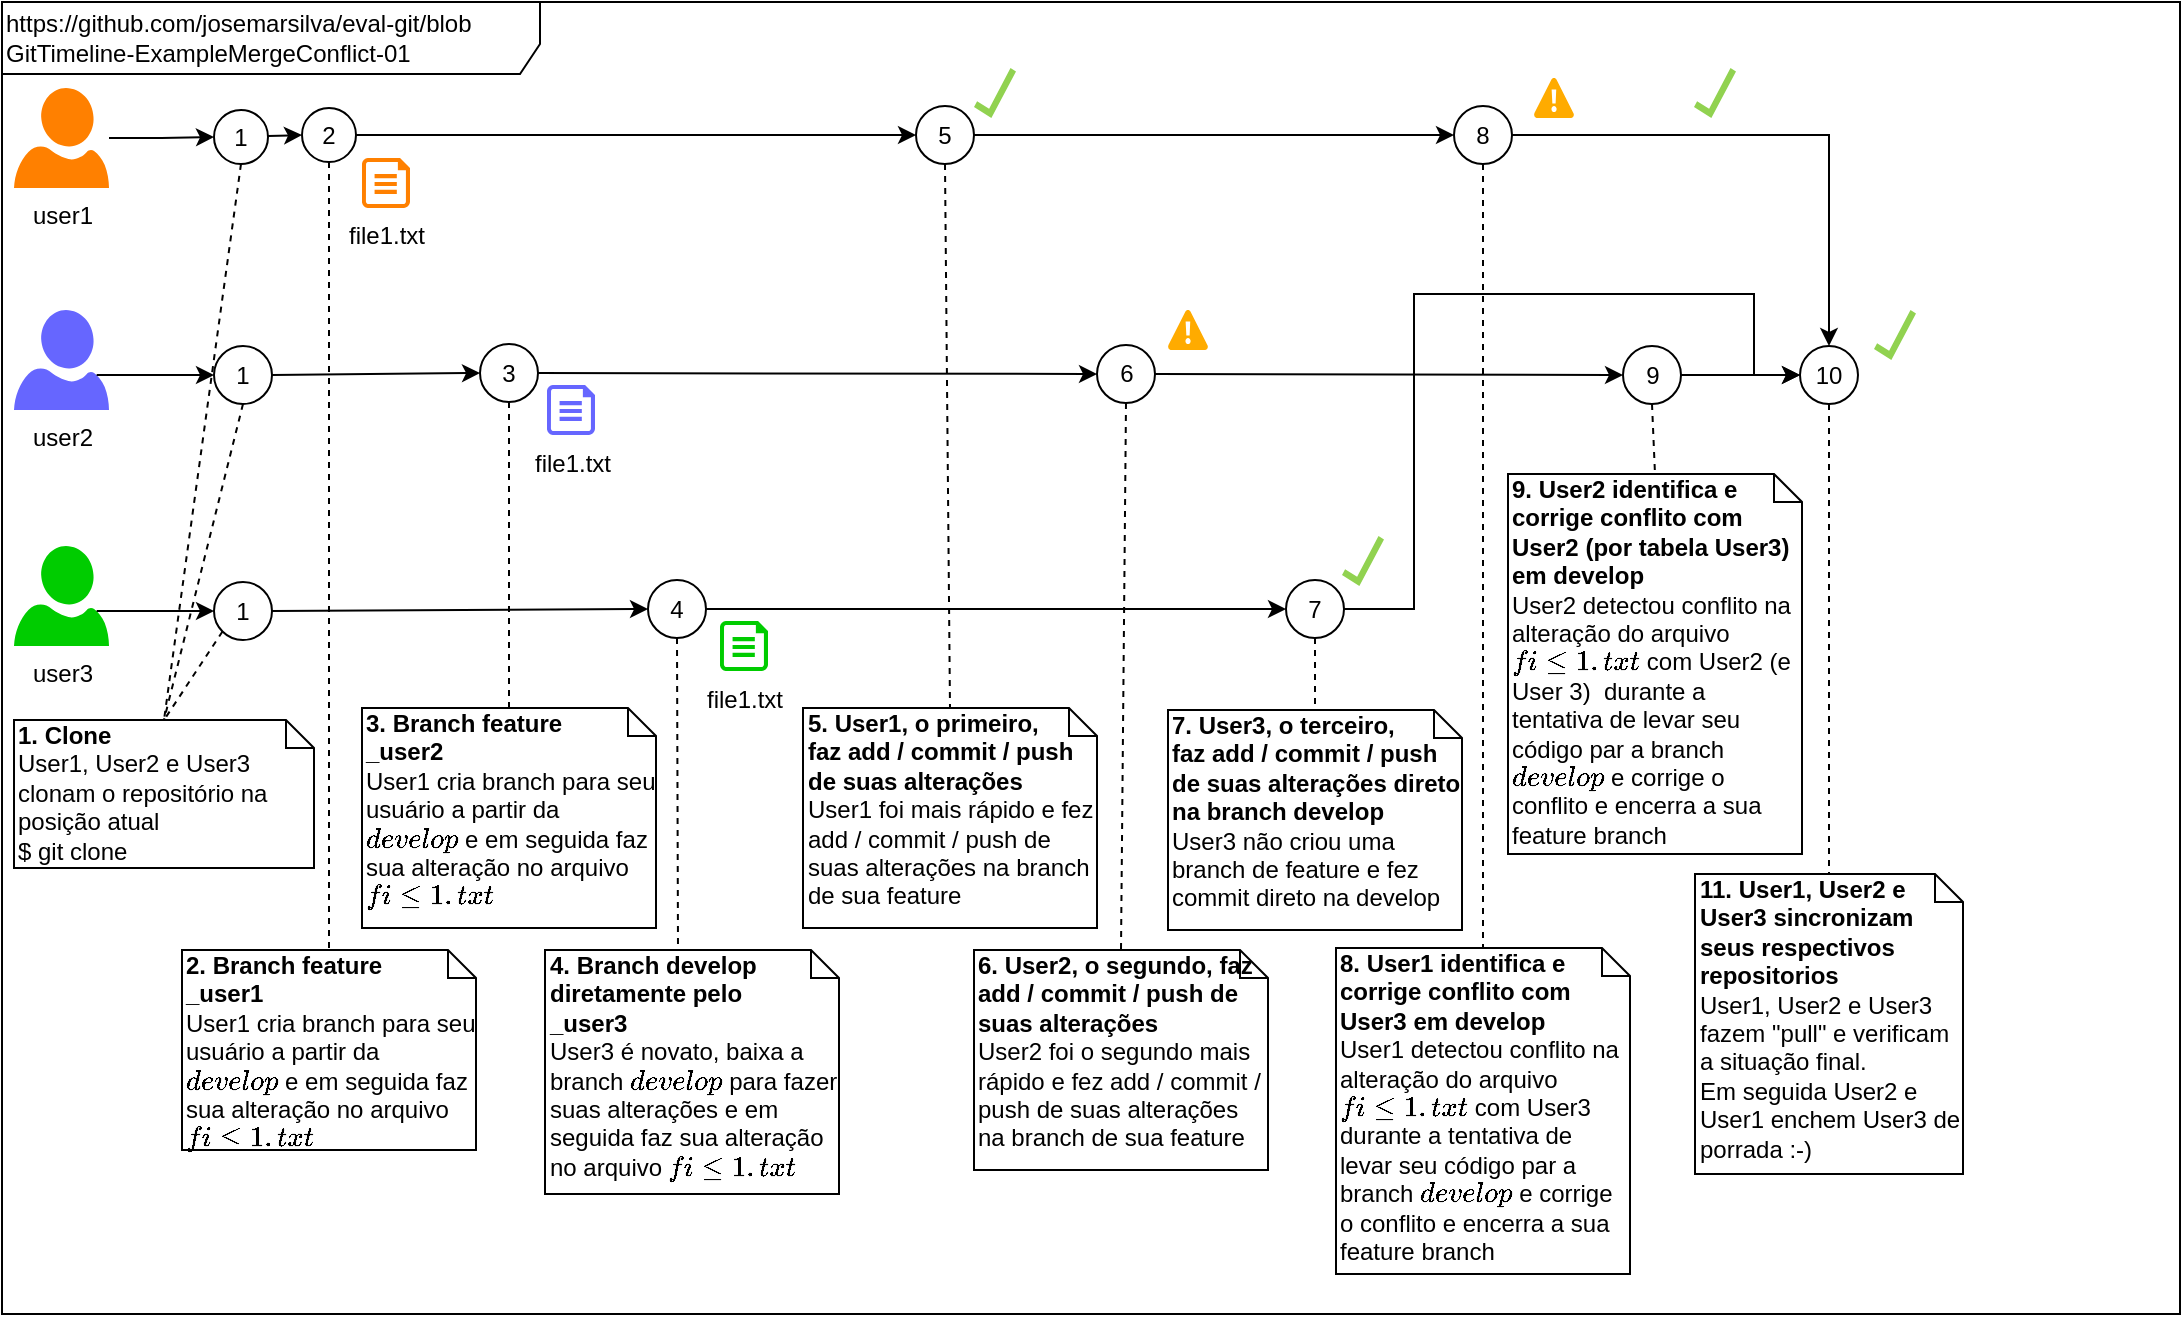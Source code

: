 <mxfile version="14.7.7" type="device"><diagram id="z0UKiYG1ZgoXR_Aw7uvI" name="Página-1"><mxGraphModel dx="868" dy="534" grid="1" gridSize="10" guides="1" tooltips="1" connect="1" arrows="1" fold="1" page="1" pageScale="1" pageWidth="827" pageHeight="1169" math="0" shadow="0"><root><mxCell id="0"/><mxCell id="1" parent="0"/><mxCell id="LFX2q1SVXw5Jd2iW4BqX-1" value="https://github.com/josemarsilva/eval-git/blob&lt;br&gt;GitTimeline-ExampleMergeConflict-01" style="shape=umlFrame;whiteSpace=wrap;html=1;fontSize=12;align=left;width=269;height=36;" parent="1" vertex="1"><mxGeometry x="4" y="4" width="1089" height="656" as="geometry"/></mxCell><mxCell id="0emcE3fUM6IB5kJj26i7-23" value="&lt;b&gt;2. Branch feature&lt;br&gt;_user1&lt;br&gt;&lt;/b&gt;User1 cria branch para seu usuário a partir da `develop` e em seguida faz sua alteração no arquivo `file1.txt`&amp;nbsp;&lt;br&gt;" style="shape=note;whiteSpace=wrap;html=1;size=14;verticalAlign=top;align=left;spacingTop=-6;fillColor=none;" parent="1" vertex="1"><mxGeometry x="94" y="478" width="147" height="100" as="geometry"/></mxCell><mxCell id="0emcE3fUM6IB5kJj26i7-2" value="user2&lt;br&gt;" style="verticalLabelPosition=bottom;html=1;verticalAlign=top;align=center;strokeColor=none;fillColor=#6666FF;shape=mxgraph.azure.user;" parent="1" vertex="1"><mxGeometry x="10" y="158" width="47.5" height="50" as="geometry"/></mxCell><mxCell id="0emcE3fUM6IB5kJj26i7-12" style="edgeStyle=orthogonalEdgeStyle;rounded=0;orthogonalLoop=1;jettySize=auto;html=1;" parent="1" source="0emcE3fUM6IB5kJj26i7-4" target="0emcE3fUM6IB5kJj26i7-10" edge="1"><mxGeometry relative="1" as="geometry"/></mxCell><mxCell id="0emcE3fUM6IB5kJj26i7-4" value="user1" style="verticalLabelPosition=bottom;html=1;verticalAlign=top;align=center;strokeColor=none;fillColor=#FF8000;shape=mxgraph.azure.user;" parent="1" vertex="1"><mxGeometry x="10" y="47" width="47.5" height="50" as="geometry"/></mxCell><mxCell id="0emcE3fUM6IB5kJj26i7-21" style="edgeStyle=none;rounded=0;orthogonalLoop=1;jettySize=auto;html=1;entryX=0;entryY=0.5;entryDx=0;entryDy=0;endArrow=classic;endFill=1;" parent="1" source="0emcE3fUM6IB5kJj26i7-10" target="0emcE3fUM6IB5kJj26i7-19" edge="1"><mxGeometry relative="1" as="geometry"/></mxCell><mxCell id="0emcE3fUM6IB5kJj26i7-10" value="1" style="ellipse;whiteSpace=wrap;html=1;aspect=fixed;fillColor=none;" parent="1" vertex="1"><mxGeometry x="110" y="58" width="27" height="27" as="geometry"/></mxCell><mxCell id="0emcE3fUM6IB5kJj26i7-14" style="edgeStyle=orthogonalEdgeStyle;rounded=0;orthogonalLoop=1;jettySize=auto;html=1;exitX=0.87;exitY=0.65;exitDx=0;exitDy=0;exitPerimeter=0;" parent="1" source="0emcE3fUM6IB5kJj26i7-2" target="0emcE3fUM6IB5kJj26i7-15" edge="1"><mxGeometry relative="1" as="geometry"><mxPoint x="57.5" y="193" as="sourcePoint"/></mxGeometry></mxCell><mxCell id="0emcE3fUM6IB5kJj26i7-17" style="rounded=0;orthogonalLoop=1;jettySize=auto;html=1;entryX=0.5;entryY=0;entryDx=0;entryDy=0;entryPerimeter=0;dashed=1;exitX=0.5;exitY=1;exitDx=0;exitDy=0;endArrow=none;endFill=0;" parent="1" source="0emcE3fUM6IB5kJj26i7-15" target="0emcE3fUM6IB5kJj26i7-16" edge="1"><mxGeometry relative="1" as="geometry"/></mxCell><mxCell id="0emcE3fUM6IB5kJj26i7-15" value="1" style="ellipse;whiteSpace=wrap;html=1;aspect=fixed;fillColor=none;" parent="1" vertex="1"><mxGeometry x="110" y="176" width="29" height="29" as="geometry"/></mxCell><mxCell id="0emcE3fUM6IB5kJj26i7-16" value="&lt;b&gt;1. Clone&lt;br&gt;&lt;/b&gt;User1, User2 e User3 clonam o repositório na posição atual&lt;br&gt;$ git clone&lt;br&gt;" style="shape=note;whiteSpace=wrap;html=1;size=14;verticalAlign=top;align=left;spacingTop=-6;fillColor=none;" parent="1" vertex="1"><mxGeometry x="10" y="363" width="150" height="74" as="geometry"/></mxCell><mxCell id="0emcE3fUM6IB5kJj26i7-18" style="rounded=0;orthogonalLoop=1;jettySize=auto;html=1;entryX=0.5;entryY=0;entryDx=0;entryDy=0;entryPerimeter=0;dashed=1;exitX=0.5;exitY=1;exitDx=0;exitDy=0;endArrow=none;endFill=0;" parent="1" source="0emcE3fUM6IB5kJj26i7-10" target="0emcE3fUM6IB5kJj26i7-16" edge="1"><mxGeometry relative="1" as="geometry"><mxPoint x="135" y="204" as="sourcePoint"/><mxPoint x="80" y="263" as="targetPoint"/></mxGeometry></mxCell><mxCell id="3jLImMYtfEj_FTngz0eI-1" style="edgeStyle=orthogonalEdgeStyle;rounded=0;orthogonalLoop=1;jettySize=auto;html=1;entryX=0;entryY=0.5;entryDx=0;entryDy=0;" parent="1" source="0emcE3fUM6IB5kJj26i7-19" target="_9E9GQLIFvflxIt_rrhu-25" edge="1"><mxGeometry relative="1" as="geometry"><mxPoint x="442" y="71" as="targetPoint"/></mxGeometry></mxCell><mxCell id="0emcE3fUM6IB5kJj26i7-19" value="2" style="ellipse;whiteSpace=wrap;html=1;aspect=fixed;fillColor=none;" parent="1" vertex="1"><mxGeometry x="154" y="57" width="27" height="27" as="geometry"/></mxCell><mxCell id="0emcE3fUM6IB5kJj26i7-28" style="edgeStyle=none;rounded=0;orthogonalLoop=1;jettySize=auto;html=1;entryX=0;entryY=0.5;entryDx=0;entryDy=0;endArrow=classic;endFill=1;" parent="1" source="0emcE3fUM6IB5kJj26i7-20" target="_9E9GQLIFvflxIt_rrhu-37" edge="1"><mxGeometry relative="1" as="geometry"><mxPoint x="372" y="190" as="targetPoint"/></mxGeometry></mxCell><mxCell id="0emcE3fUM6IB5kJj26i7-20" value="3" style="ellipse;whiteSpace=wrap;html=1;aspect=fixed;fillColor=none;" parent="1" vertex="1"><mxGeometry x="243" y="175" width="29" height="29" as="geometry"/></mxCell><mxCell id="0emcE3fUM6IB5kJj26i7-22" style="edgeStyle=none;rounded=0;orthogonalLoop=1;jettySize=auto;html=1;entryX=0;entryY=0.5;entryDx=0;entryDy=0;endArrow=classic;endFill=1;exitX=1;exitY=0.5;exitDx=0;exitDy=0;" parent="1" source="0emcE3fUM6IB5kJj26i7-15" target="0emcE3fUM6IB5kJj26i7-20" edge="1"><mxGeometry relative="1" as="geometry"><mxPoint x="147" y="92.5" as="sourcePoint"/><mxPoint x="208" y="92" as="targetPoint"/></mxGeometry></mxCell><mxCell id="0emcE3fUM6IB5kJj26i7-24" style="rounded=0;orthogonalLoop=1;jettySize=auto;html=1;entryX=0.5;entryY=0;entryDx=0;entryDy=0;entryPerimeter=0;dashed=1;exitX=0.5;exitY=1;exitDx=0;exitDy=0;endArrow=none;endFill=0;" parent="1" source="0emcE3fUM6IB5kJj26i7-19" target="0emcE3fUM6IB5kJj26i7-23" edge="1"><mxGeometry relative="1" as="geometry"><mxPoint x="134" y="95" as="sourcePoint"/><mxPoint x="80" y="263" as="targetPoint"/></mxGeometry></mxCell><mxCell id="0emcE3fUM6IB5kJj26i7-25" value="&lt;b&gt;3. Branch feature&lt;br&gt;_user2&lt;br&gt;&lt;/b&gt;User1 cria branch para seu usuário a partir da `develop` e em seguida faz sua alteração no arquivo `file1.txt`&amp;nbsp;&lt;br&gt;" style="shape=note;whiteSpace=wrap;html=1;size=14;verticalAlign=top;align=left;spacingTop=-6;fillColor=none;" parent="1" vertex="1"><mxGeometry x="184" y="357" width="147" height="110" as="geometry"/></mxCell><mxCell id="0emcE3fUM6IB5kJj26i7-26" style="rounded=0;orthogonalLoop=1;jettySize=auto;html=1;entryX=0.5;entryY=0;entryDx=0;entryDy=0;entryPerimeter=0;dashed=1;exitX=0.5;exitY=1;exitDx=0;exitDy=0;endArrow=none;endFill=0;" parent="1" source="0emcE3fUM6IB5kJj26i7-20" target="0emcE3fUM6IB5kJj26i7-25" edge="1"><mxGeometry relative="1" as="geometry"><mxPoint x="190" y="105" as="sourcePoint"/><mxPoint x="90" y="284" as="targetPoint"/></mxGeometry></mxCell><mxCell id="3jLImMYtfEj_FTngz0eI-4" style="rounded=0;orthogonalLoop=1;jettySize=auto;html=1;entryX=0;entryY=0;entryDx=66.5;entryDy=0;entryPerimeter=0;dashed=1;exitX=0.5;exitY=1;exitDx=0;exitDy=0;endArrow=none;endFill=0;" parent="1" source="_9E9GQLIFvflxIt_rrhu-10" target="_9E9GQLIFvflxIt_rrhu-24" edge="1"><mxGeometry relative="1" as="geometry"><mxPoint x="432" y="193" as="sourcePoint"/><mxPoint x="476" y="428" as="targetPoint"/></mxGeometry></mxCell><mxCell id="3jLImMYtfEj_FTngz0eI-16" value="file1.txt" style="verticalLabelPosition=bottom;html=1;verticalAlign=top;align=center;strokeColor=none;fillColor=#FF8000;shape=mxgraph.azure.cloud_services_configuration_file;pointerEvents=1;" parent="1" vertex="1"><mxGeometry x="184" y="82" width="24" height="25" as="geometry"/></mxCell><mxCell id="3jLImMYtfEj_FTngz0eI-18" value="file1.txt&lt;br&gt;" style="verticalLabelPosition=bottom;html=1;verticalAlign=top;align=center;strokeColor=none;fillColor=#6666FF;shape=mxgraph.azure.cloud_services_configuration_file;pointerEvents=1;" parent="1" vertex="1"><mxGeometry x="276.5" y="195.5" width="24" height="25" as="geometry"/></mxCell><mxCell id="_9E9GQLIFvflxIt_rrhu-3" value="user3" style="verticalLabelPosition=bottom;html=1;verticalAlign=top;align=center;strokeColor=none;fillColor=#00CC00;shape=mxgraph.azure.user;" parent="1" vertex="1"><mxGeometry x="10" y="276" width="47.5" height="50" as="geometry"/></mxCell><mxCell id="_9E9GQLIFvflxIt_rrhu-4" style="edgeStyle=orthogonalEdgeStyle;rounded=0;orthogonalLoop=1;jettySize=auto;html=1;exitX=0.87;exitY=0.65;exitDx=0;exitDy=0;exitPerimeter=0;" parent="1" source="_9E9GQLIFvflxIt_rrhu-3" target="_9E9GQLIFvflxIt_rrhu-5" edge="1"><mxGeometry relative="1" as="geometry"><mxPoint x="57.5" y="311" as="sourcePoint"/></mxGeometry></mxCell><mxCell id="_9E9GQLIFvflxIt_rrhu-5" value="1" style="ellipse;whiteSpace=wrap;html=1;aspect=fixed;fillColor=none;" parent="1" vertex="1"><mxGeometry x="110" y="294" width="29" height="29" as="geometry"/></mxCell><mxCell id="_9E9GQLIFvflxIt_rrhu-8" style="edgeStyle=none;rounded=0;orthogonalLoop=1;jettySize=auto;html=1;entryX=0;entryY=0.5;entryDx=0;entryDy=0;endArrow=classic;endFill=1;exitX=1;exitY=0.5;exitDx=0;exitDy=0;" parent="1" source="_9E9GQLIFvflxIt_rrhu-5" target="_9E9GQLIFvflxIt_rrhu-10" edge="1"><mxGeometry relative="1" as="geometry"><mxPoint x="147" y="210.5" as="sourcePoint"/><mxPoint x="226" y="308" as="targetPoint"/></mxGeometry></mxCell><mxCell id="_9E9GQLIFvflxIt_rrhu-9" style="edgeStyle=none;rounded=0;orthogonalLoop=1;jettySize=auto;html=1;endArrow=classic;endFill=1;entryX=0;entryY=0.5;entryDx=0;entryDy=0;" parent="1" source="_9E9GQLIFvflxIt_rrhu-10" target="6Ifr9nWiJXKOAfj0f1Un-2" edge="1"><mxGeometry relative="1" as="geometry"><mxPoint x="565" y="308" as="targetPoint"/></mxGeometry></mxCell><mxCell id="_9E9GQLIFvflxIt_rrhu-10" value="4" style="ellipse;whiteSpace=wrap;html=1;aspect=fixed;fillColor=none;" parent="1" vertex="1"><mxGeometry x="327" y="293" width="29" height="29" as="geometry"/></mxCell><mxCell id="_9E9GQLIFvflxIt_rrhu-15" value="file1.txt" style="verticalLabelPosition=bottom;html=1;verticalAlign=top;align=center;strokeColor=none;fillColor=#00CC00;shape=mxgraph.azure.cloud_services_configuration_file;pointerEvents=1;" parent="1" vertex="1"><mxGeometry x="363" y="313.5" width="24" height="25" as="geometry"/></mxCell><mxCell id="_9E9GQLIFvflxIt_rrhu-22" style="rounded=0;orthogonalLoop=1;jettySize=auto;html=1;entryX=0.5;entryY=0;entryDx=0;entryDy=0;entryPerimeter=0;dashed=1;exitX=0;exitY=1;exitDx=0;exitDy=0;endArrow=none;endFill=0;" parent="1" source="_9E9GQLIFvflxIt_rrhu-5" target="0emcE3fUM6IB5kJj26i7-16" edge="1"><mxGeometry relative="1" as="geometry"><mxPoint x="135" y="215" as="sourcePoint"/><mxPoint x="95" y="373" as="targetPoint"/></mxGeometry></mxCell><mxCell id="_9E9GQLIFvflxIt_rrhu-24" value="&lt;b&gt;4. Branch develop diretamente pelo&lt;br&gt;_user3&lt;br&gt;&lt;/b&gt;User3 é novato, baixa a branch `develop` para fazer suas alterações e em seguida faz sua alteração no arquivo `file1.txt`&amp;nbsp;" style="shape=note;whiteSpace=wrap;html=1;size=14;verticalAlign=top;align=left;spacingTop=-6;fillColor=none;" parent="1" vertex="1"><mxGeometry x="275.5" y="478" width="147" height="122" as="geometry"/></mxCell><mxCell id="6Ifr9nWiJXKOAfj0f1Un-6" style="edgeStyle=orthogonalEdgeStyle;rounded=0;orthogonalLoop=1;jettySize=auto;html=1;entryX=0;entryY=0.5;entryDx=0;entryDy=0;" parent="1" source="_9E9GQLIFvflxIt_rrhu-25" target="6Ifr9nWiJXKOAfj0f1Un-7" edge="1"><mxGeometry relative="1" as="geometry"><mxPoint x="770" y="70.5" as="targetPoint"/></mxGeometry></mxCell><mxCell id="_9E9GQLIFvflxIt_rrhu-25" value="5" style="ellipse;whiteSpace=wrap;html=1;aspect=fixed;fillColor=none;" parent="1" vertex="1"><mxGeometry x="461" y="56" width="29" height="29" as="geometry"/></mxCell><mxCell id="_9E9GQLIFvflxIt_rrhu-26" value="&lt;b&gt;5. User1, o primeiro, &lt;br&gt;faz add / commit / push de suas alterações&lt;br&gt;&lt;/b&gt;User1 foi mais rápido e fez add / commit / push de suas alterações na branch de sua feature" style="shape=note;whiteSpace=wrap;html=1;size=14;verticalAlign=top;align=left;spacingTop=-6;fillColor=none;" parent="1" vertex="1"><mxGeometry x="404.5" y="357" width="147" height="110" as="geometry"/></mxCell><mxCell id="_9E9GQLIFvflxIt_rrhu-27" style="rounded=0;orthogonalLoop=1;jettySize=auto;html=1;entryX=0.5;entryY=0;entryDx=0;entryDy=0;entryPerimeter=0;dashed=1;exitX=0.5;exitY=1;exitDx=0;exitDy=0;endArrow=none;endFill=0;" parent="1" source="_9E9GQLIFvflxIt_rrhu-25" target="_9E9GQLIFvflxIt_rrhu-26" edge="1"><mxGeometry relative="1" as="geometry"><mxPoint x="447" y="210.5" as="sourcePoint"/><mxPoint x="279" y="290.5" as="targetPoint"/></mxGeometry></mxCell><mxCell id="_9E9GQLIFvflxIt_rrhu-28" value="&lt;b&gt;6. User2, o segundo, faz add / commit / push de suas alterações&lt;br&gt;&lt;/b&gt;User2 foi o segundo mais rápido e fez add / commit / push de suas alterações&amp;nbsp; na branch de sua feature" style="shape=note;whiteSpace=wrap;html=1;size=14;verticalAlign=top;align=left;spacingTop=-6;fillColor=none;" parent="1" vertex="1"><mxGeometry x="490" y="478" width="147" height="110" as="geometry"/></mxCell><mxCell id="_9E9GQLIFvflxIt_rrhu-29" style="rounded=0;orthogonalLoop=1;jettySize=auto;html=1;entryX=0.5;entryY=0;entryDx=0;entryDy=0;entryPerimeter=0;dashed=1;endArrow=none;endFill=0;exitX=0.5;exitY=1;exitDx=0;exitDy=0;" parent="1" source="_9E9GQLIFvflxIt_rrhu-37" target="_9E9GQLIFvflxIt_rrhu-28" edge="1"><mxGeometry relative="1" as="geometry"><mxPoint x="570" y="206" as="sourcePoint"/><mxPoint x="364.5" y="411.5" as="targetPoint"/></mxGeometry></mxCell><mxCell id="_9E9GQLIFvflxIt_rrhu-32" value="" style="shadow=0;dashed=0;html=1;strokeColor=none;labelPosition=center;verticalLabelPosition=bottom;verticalAlign=top;align=center;shape=mxgraph.mscae.general.checkmark;fillColor=#91D250;pointerEvents=1;" parent="1" vertex="1"><mxGeometry x="490" y="37" width="21" height="25" as="geometry"/></mxCell><mxCell id="6Ifr9nWiJXKOAfj0f1Un-10" style="rounded=0;orthogonalLoop=1;jettySize=auto;html=1;entryX=0;entryY=0.5;entryDx=0;entryDy=0;" parent="1" source="6Ifr9nWiJXKOAfj0f1Un-13" target="6Ifr9nWiJXKOAfj0f1Un-20" edge="1"><mxGeometry relative="1" as="geometry"/></mxCell><mxCell id="_9E9GQLIFvflxIt_rrhu-37" value="6" style="ellipse;whiteSpace=wrap;html=1;aspect=fixed;fillColor=none;" parent="1" vertex="1"><mxGeometry x="551.5" y="175.5" width="29" height="29" as="geometry"/></mxCell><mxCell id="6Ifr9nWiJXKOAfj0f1Un-2" value="7" style="ellipse;whiteSpace=wrap;html=1;aspect=fixed;fillColor=none;" parent="1" vertex="1"><mxGeometry x="646" y="293" width="29" height="29" as="geometry"/></mxCell><mxCell id="6Ifr9nWiJXKOAfj0f1Un-3" value="&lt;b&gt;7. User3, o terceiro, &lt;br&gt;faz add / commit / push de suas alterações direto na branch develop&lt;br&gt;&lt;/b&gt;User3 não criou uma branch de feature e fez commit direto na develop" style="shape=note;whiteSpace=wrap;html=1;size=14;verticalAlign=top;align=left;spacingTop=-6;fillColor=none;" parent="1" vertex="1"><mxGeometry x="587" y="358" width="147" height="110" as="geometry"/></mxCell><mxCell id="6Ifr9nWiJXKOAfj0f1Un-4" style="rounded=0;orthogonalLoop=1;jettySize=auto;html=1;entryX=0.5;entryY=0;entryDx=0;entryDy=0;entryPerimeter=0;dashed=1;exitX=0.5;exitY=1;exitDx=0;exitDy=0;endArrow=none;endFill=0;" parent="1" source="6Ifr9nWiJXKOAfj0f1Un-2" target="6Ifr9nWiJXKOAfj0f1Un-3" edge="1"><mxGeometry relative="1" as="geometry"><mxPoint x="648.5" y="92" as="sourcePoint"/><mxPoint x="451.5" y="297.5" as="targetPoint"/></mxGeometry></mxCell><mxCell id="6Ifr9nWiJXKOAfj0f1Un-5" value="" style="shadow=0;dashed=0;html=1;strokeColor=none;labelPosition=center;verticalLabelPosition=bottom;verticalAlign=top;align=center;shape=mxgraph.mscae.general.checkmark;fillColor=#91D250;pointerEvents=1;" parent="1" vertex="1"><mxGeometry x="674" y="271" width="21" height="25" as="geometry"/></mxCell><mxCell id="6Ifr9nWiJXKOAfj0f1Un-14" style="edgeStyle=orthogonalEdgeStyle;rounded=0;orthogonalLoop=1;jettySize=auto;html=1;entryX=0.5;entryY=0;entryDx=0;entryDy=0;" parent="1" source="6Ifr9nWiJXKOAfj0f1Un-7" target="6Ifr9nWiJXKOAfj0f1Un-20" edge="1"><mxGeometry relative="1" as="geometry"><mxPoint x="829" y="71" as="targetPoint"/></mxGeometry></mxCell><mxCell id="6Ifr9nWiJXKOAfj0f1Un-7" value="8" style="ellipse;whiteSpace=wrap;html=1;aspect=fixed;fillColor=none;" parent="1" vertex="1"><mxGeometry x="730" y="56" width="29" height="29" as="geometry"/></mxCell><mxCell id="6Ifr9nWiJXKOAfj0f1Un-8" value="&lt;b&gt;8. User1 identifica e corrige conflito com User3 em develop&lt;br&gt;&lt;/b&gt;User1 detectou conflito na alteração do arquivo `file1.txt` com User3 durante a tentativa de levar seu código par a branch `develop` e corrige o conflito e encerra a sua feature branch" style="shape=note;whiteSpace=wrap;html=1;size=14;verticalAlign=top;align=left;spacingTop=-6;fillColor=none;" parent="1" vertex="1"><mxGeometry x="671" y="477" width="147" height="163" as="geometry"/></mxCell><mxCell id="6Ifr9nWiJXKOAfj0f1Un-9" style="rounded=0;orthogonalLoop=1;jettySize=auto;html=1;entryX=0.5;entryY=0;entryDx=0;entryDy=0;entryPerimeter=0;dashed=1;endArrow=none;endFill=0;exitX=0.5;exitY=1;exitDx=0;exitDy=0;" parent="1" source="6Ifr9nWiJXKOAfj0f1Un-7" target="6Ifr9nWiJXKOAfj0f1Un-8" edge="1"><mxGeometry relative="1" as="geometry"><mxPoint x="747" y="204" as="sourcePoint"/><mxPoint x="545.5" y="410.5" as="targetPoint"/></mxGeometry></mxCell><mxCell id="6Ifr9nWiJXKOAfj0f1Un-11" value="&lt;b&gt;9. User2 identifica e corrige conflito com User2 (por tabela User3) em develop&lt;br&gt;&lt;/b&gt;User2 detectou conflito na alteração do arquivo `file1.txt` com User2 (e User 3)&amp;nbsp; durante a tentativa de levar seu código par a branch `develop` e corrige o conflito e encerra a sua feature branch" style="shape=note;whiteSpace=wrap;html=1;size=14;verticalAlign=top;align=left;spacingTop=-6;fillColor=none;" parent="1" vertex="1"><mxGeometry x="757" y="240" width="147" height="190" as="geometry"/></mxCell><mxCell id="6Ifr9nWiJXKOAfj0f1Un-12" style="rounded=0;orthogonalLoop=1;jettySize=auto;html=1;entryX=0.5;entryY=0;entryDx=0;entryDy=0;entryPerimeter=0;dashed=1;exitX=0.5;exitY=1;exitDx=0;exitDy=0;endArrow=none;endFill=0;" parent="1" source="6Ifr9nWiJXKOAfj0f1Un-13" target="6Ifr9nWiJXKOAfj0f1Un-11" edge="1"><mxGeometry relative="1" as="geometry"><mxPoint x="831" y="321" as="sourcePoint"/><mxPoint x="621.5" y="296.5" as="targetPoint"/></mxGeometry></mxCell><mxCell id="6Ifr9nWiJXKOAfj0f1Un-16" value="" style="shadow=0;dashed=0;html=1;strokeColor=none;labelPosition=center;verticalLabelPosition=bottom;verticalAlign=top;align=center;shape=mxgraph.mscae.general.checkmark;fillColor=#91D250;pointerEvents=1;" parent="1" vertex="1"><mxGeometry x="850" y="37" width="21" height="25" as="geometry"/></mxCell><mxCell id="6Ifr9nWiJXKOAfj0f1Un-18" style="rounded=0;orthogonalLoop=1;jettySize=auto;html=1;dashed=1;endArrow=none;endFill=0;exitX=0.5;exitY=1;exitDx=0;exitDy=0;" parent="1" source="6Ifr9nWiJXKOAfj0f1Un-20" target="ymwnJWDJGtH8ovvRyhr_-7" edge="1"><mxGeometry relative="1" as="geometry"><mxPoint x="917.5" y="85" as="sourcePoint"/><mxPoint x="917" y="477" as="targetPoint"/></mxGeometry></mxCell><mxCell id="6Ifr9nWiJXKOAfj0f1Un-23" style="rounded=0;orthogonalLoop=1;jettySize=auto;html=1;entryX=0;entryY=0.5;entryDx=0;entryDy=0;exitX=1;exitY=0.5;exitDx=0;exitDy=0;edgeStyle=orthogonalEdgeStyle;" parent="1" source="6Ifr9nWiJXKOAfj0f1Un-2" target="6Ifr9nWiJXKOAfj0f1Un-20" edge="1"><mxGeometry relative="1" as="geometry"><mxPoint x="998.5" y="190.5" as="targetPoint"/><Array as="points"><mxPoint x="710" y="308"/><mxPoint x="710" y="150"/><mxPoint x="880" y="150"/><mxPoint x="880" y="191"/></Array></mxGeometry></mxCell><mxCell id="6Ifr9nWiJXKOAfj0f1Un-20" value="10" style="ellipse;whiteSpace=wrap;html=1;aspect=fixed;fillColor=none;" parent="1" vertex="1"><mxGeometry x="903" y="176" width="29" height="29" as="geometry"/></mxCell><mxCell id="ymwnJWDJGtH8ovvRyhr_-1" value="" style="shape=mxgraph.azure.azure_alert;fillColor=#FFAB00;strokeColor=none;html=1" parent="1" vertex="1"><mxGeometry x="587" y="158" width="20" height="20" as="geometry"/></mxCell><mxCell id="ymwnJWDJGtH8ovvRyhr_-3" value="" style="shape=mxgraph.azure.azure_alert;fillColor=#FFAB00;strokeColor=none;html=1" parent="1" vertex="1"><mxGeometry x="770" y="42" width="20" height="20" as="geometry"/></mxCell><mxCell id="6Ifr9nWiJXKOAfj0f1Un-13" value="9" style="ellipse;whiteSpace=wrap;html=1;aspect=fixed;fillColor=none;" parent="1" vertex="1"><mxGeometry x="814.5" y="176" width="29" height="29" as="geometry"/></mxCell><mxCell id="ymwnJWDJGtH8ovvRyhr_-6" style="rounded=0;orthogonalLoop=1;jettySize=auto;html=1;entryX=0;entryY=0.5;entryDx=0;entryDy=0;" parent="1" source="_9E9GQLIFvflxIt_rrhu-37" target="6Ifr9nWiJXKOAfj0f1Un-13" edge="1"><mxGeometry relative="1" as="geometry"><mxPoint x="580.5" y="190" as="sourcePoint"/><mxPoint x="903" y="190.5" as="targetPoint"/></mxGeometry></mxCell><mxCell id="ymwnJWDJGtH8ovvRyhr_-7" value="&lt;b&gt;11. User1, User2 e User3 sincronizam seus respectivos repositorios&lt;br&gt;&lt;/b&gt;User1, User2 e User3 fazem &quot;pull&quot; e verificam a situação final.&lt;br&gt;Em seguida User2 e User1 enchem User3 de porrada :-)" style="shape=note;whiteSpace=wrap;html=1;size=14;verticalAlign=top;align=left;spacingTop=-6;fillColor=none;" parent="1" vertex="1"><mxGeometry x="850.5" y="440" width="134" height="150" as="geometry"/></mxCell><mxCell id="ymwnJWDJGtH8ovvRyhr_-9" value="" style="shadow=0;dashed=0;html=1;strokeColor=none;labelPosition=center;verticalLabelPosition=bottom;verticalAlign=top;align=center;shape=mxgraph.mscae.general.checkmark;fillColor=#91D250;pointerEvents=1;" parent="1" vertex="1"><mxGeometry x="940" y="158" width="21" height="25" as="geometry"/></mxCell></root></mxGraphModel></diagram></mxfile>